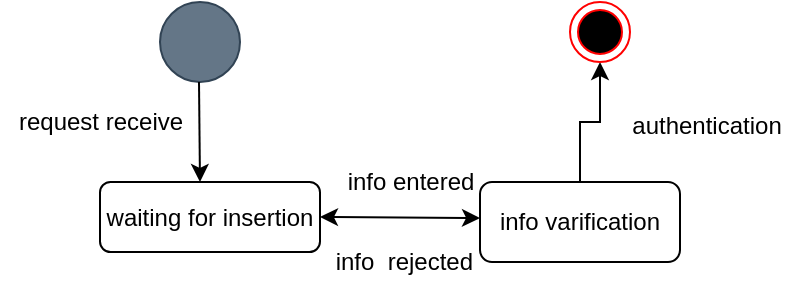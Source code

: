 <mxfile version="12.4.2" type="device" pages="1"><diagram id="3hv-NDQlrvUfhwTNrIAG" name="Page-1"><mxGraphModel dx="768" dy="455" grid="1" gridSize="10" guides="1" tooltips="1" connect="1" arrows="1" fold="1" page="1" pageScale="1" pageWidth="850" pageHeight="1100" math="0" shadow="0"><root><mxCell id="0"/><mxCell id="1" parent="0"/><mxCell id="5vf8Em4mIckVa5T1lUZ5-18" value="" style="ellipse;whiteSpace=wrap;html=1;aspect=fixed;fillColor=#647687;strokeColor=#314354;fontColor=#ffffff;" vertex="1" parent="1"><mxGeometry x="150" y="80" width="40" height="40" as="geometry"/></mxCell><mxCell id="5vf8Em4mIckVa5T1lUZ5-23" value="request receive" style="text;html=1;align=center;verticalAlign=middle;resizable=0;points=[];;autosize=1;" vertex="1" parent="1"><mxGeometry x="70" y="130" width="100" height="20" as="geometry"/></mxCell><mxCell id="5vf8Em4mIckVa5T1lUZ5-24" value="waiting for insertion" style="rounded=1;whiteSpace=wrap;html=1;" vertex="1" parent="1"><mxGeometry x="120" y="170" width="110" height="35" as="geometry"/></mxCell><mxCell id="5vf8Em4mIckVa5T1lUZ5-28" value="" style="endArrow=classic;html=1;" edge="1" parent="1"><mxGeometry width="50" height="50" relative="1" as="geometry"><mxPoint x="169.5" y="120" as="sourcePoint"/><mxPoint x="170" y="170" as="targetPoint"/></mxGeometry></mxCell><mxCell id="5vf8Em4mIckVa5T1lUZ5-30" value="info entered" style="text;html=1;align=center;verticalAlign=middle;resizable=0;points=[];;autosize=1;" vertex="1" parent="1"><mxGeometry x="235" y="160" width="80" height="20" as="geometry"/></mxCell><mxCell id="5vf8Em4mIckVa5T1lUZ5-33" value="" style="edgeStyle=orthogonalEdgeStyle;rounded=0;orthogonalLoop=1;jettySize=auto;html=1;entryX=0.5;entryY=1;entryDx=0;entryDy=0;" edge="1" parent="1" source="5vf8Em4mIckVa5T1lUZ5-31" target="5vf8Em4mIckVa5T1lUZ5-37"><mxGeometry relative="1" as="geometry"><mxPoint x="370" y="130" as="targetPoint"/></mxGeometry></mxCell><mxCell id="5vf8Em4mIckVa5T1lUZ5-31" value="info varification" style="rounded=1;whiteSpace=wrap;html=1;" vertex="1" parent="1"><mxGeometry x="310" y="170" width="100" height="40" as="geometry"/></mxCell><mxCell id="5vf8Em4mIckVa5T1lUZ5-35" value="&amp;nbsp;info&amp;nbsp; rejected" style="text;html=1;align=center;verticalAlign=middle;resizable=0;points=[];;autosize=1;" vertex="1" parent="1"><mxGeometry x="225" y="200" width="90" height="20" as="geometry"/></mxCell><mxCell id="5vf8Em4mIckVa5T1lUZ5-36" value="authentication" style="text;html=1;align=center;verticalAlign=middle;resizable=0;points=[];;autosize=1;" vertex="1" parent="1"><mxGeometry x="378" y="132" width="90" height="20" as="geometry"/></mxCell><mxCell id="5vf8Em4mIckVa5T1lUZ5-37" value="" style="ellipse;html=1;shape=endState;fillColor=#000000;strokeColor=#ff0000;" vertex="1" parent="1"><mxGeometry x="355" y="80" width="30" height="30" as="geometry"/></mxCell><mxCell id="5vf8Em4mIckVa5T1lUZ5-42" value="" style="endArrow=classic;startArrow=classic;html=1;exitX=1;exitY=0.5;exitDx=0;exitDy=0;" edge="1" parent="1" source="5vf8Em4mIckVa5T1lUZ5-24"><mxGeometry width="50" height="50" relative="1" as="geometry"><mxPoint x="245" y="230" as="sourcePoint"/><mxPoint x="310" y="188" as="targetPoint"/></mxGeometry></mxCell></root></mxGraphModel></diagram></mxfile>